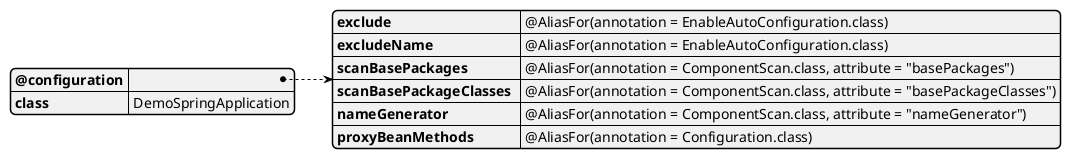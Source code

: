 @startyaml


@configuration:
    exclude : @AliasFor(annotation = EnableAutoConfiguration.class)
    excludeName : @AliasFor(annotation = EnableAutoConfiguration.class)
    scanBasePackages : @AliasFor(annotation = ComponentScan.class, attribute = "basePackages")
    scanBasePackageClasses : @AliasFor(annotation = ComponentScan.class, attribute = "basePackageClasses")
    nameGenerator : @AliasFor(annotation = ComponentScan.class, attribute = "nameGenerator")
    proxyBeanMethods : @AliasFor(annotation = Configuration.class)


class : DemoSpringApplication

@endyaml